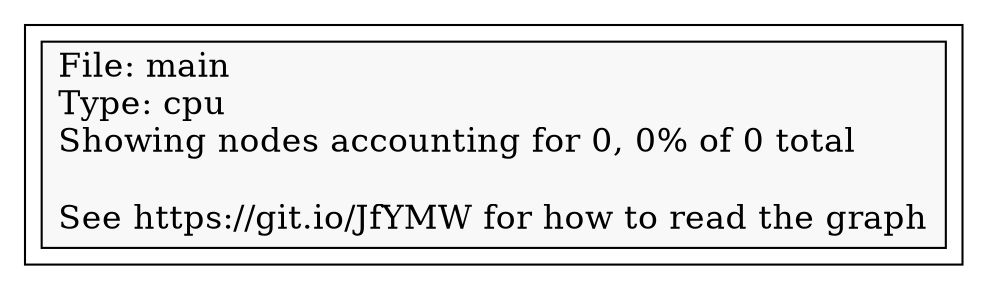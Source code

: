 digraph "main" {
node [style=filled fillcolor="#f8f8f8"]
subgraph cluster_L { "File: main" [shape=box fontsize=16 label="File: main\lType: cpu\lShowing nodes accounting for 0, 0% of 0 total\l\lSee https://git.io/JfYMW for how to read the graph\l" tooltip="main"] }
}
